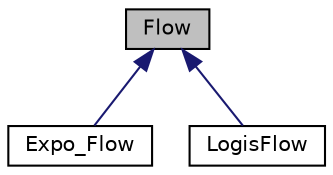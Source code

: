 digraph "Flow"
{
 // LATEX_PDF_SIZE
  edge [fontname="Helvetica",fontsize="10",labelfontname="Helvetica",labelfontsize="10"];
  node [fontname="Helvetica",fontsize="10",shape=record];
  Node1 [label="Flow",height=0.2,width=0.4,color="black", fillcolor="grey75", style="filled", fontcolor="black",tooltip="A Flow is a connection between two systems."];
  Node1 -> Node2 [dir="back",color="midnightblue",fontsize="10",style="solid",fontname="Helvetica"];
  Node2 [label="Expo_Flow",height=0.2,width=0.4,color="black", fillcolor="white", style="filled",URL="$class_expo___flow.html",tooltip="A Class that inherits \"Flow\" implementing the virtual function \"execute\" with a exponential equation."];
  Node1 -> Node3 [dir="back",color="midnightblue",fontsize="10",style="solid",fontname="Helvetica"];
  Node3 [label="LogisFlow",height=0.2,width=0.4,color="black", fillcolor="white", style="filled",URL="$class_logis_flow.html",tooltip="A Class that inherits \"Flow\" implementing the virtual function \"execute\" with a logistic equation."];
}
